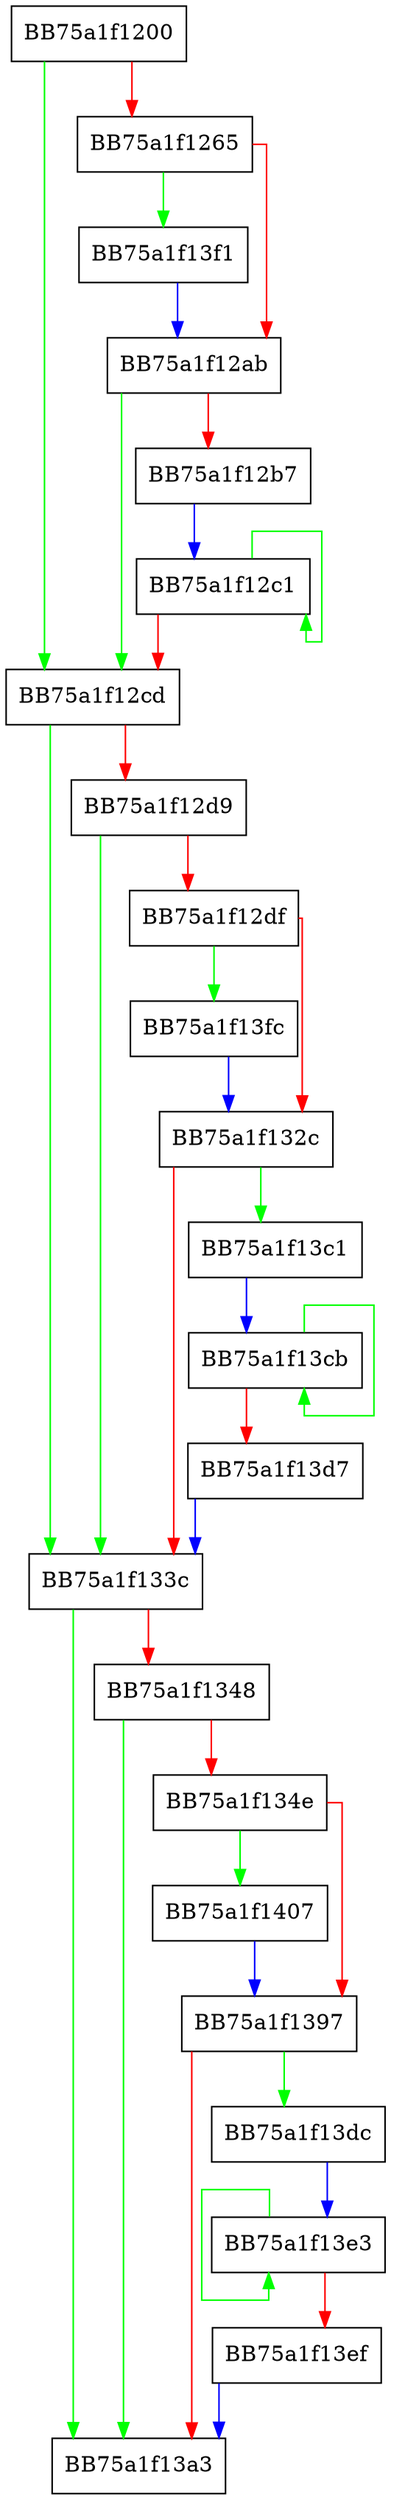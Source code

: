 digraph _update_driver_config_for_throttling {
  node [shape="box"];
  graph [splines=ortho];
  BB75a1f1200 -> BB75a1f12cd [color="green"];
  BB75a1f1200 -> BB75a1f1265 [color="red"];
  BB75a1f1265 -> BB75a1f13f1 [color="green"];
  BB75a1f1265 -> BB75a1f12ab [color="red"];
  BB75a1f12ab -> BB75a1f12cd [color="green"];
  BB75a1f12ab -> BB75a1f12b7 [color="red"];
  BB75a1f12b7 -> BB75a1f12c1 [color="blue"];
  BB75a1f12c1 -> BB75a1f12c1 [color="green"];
  BB75a1f12c1 -> BB75a1f12cd [color="red"];
  BB75a1f12cd -> BB75a1f133c [color="green"];
  BB75a1f12cd -> BB75a1f12d9 [color="red"];
  BB75a1f12d9 -> BB75a1f133c [color="green"];
  BB75a1f12d9 -> BB75a1f12df [color="red"];
  BB75a1f12df -> BB75a1f13fc [color="green"];
  BB75a1f12df -> BB75a1f132c [color="red"];
  BB75a1f132c -> BB75a1f13c1 [color="green"];
  BB75a1f132c -> BB75a1f133c [color="red"];
  BB75a1f133c -> BB75a1f13a3 [color="green"];
  BB75a1f133c -> BB75a1f1348 [color="red"];
  BB75a1f1348 -> BB75a1f13a3 [color="green"];
  BB75a1f1348 -> BB75a1f134e [color="red"];
  BB75a1f134e -> BB75a1f1407 [color="green"];
  BB75a1f134e -> BB75a1f1397 [color="red"];
  BB75a1f1397 -> BB75a1f13dc [color="green"];
  BB75a1f1397 -> BB75a1f13a3 [color="red"];
  BB75a1f13c1 -> BB75a1f13cb [color="blue"];
  BB75a1f13cb -> BB75a1f13cb [color="green"];
  BB75a1f13cb -> BB75a1f13d7 [color="red"];
  BB75a1f13d7 -> BB75a1f133c [color="blue"];
  BB75a1f13dc -> BB75a1f13e3 [color="blue"];
  BB75a1f13e3 -> BB75a1f13e3 [color="green"];
  BB75a1f13e3 -> BB75a1f13ef [color="red"];
  BB75a1f13ef -> BB75a1f13a3 [color="blue"];
  BB75a1f13f1 -> BB75a1f12ab [color="blue"];
  BB75a1f13fc -> BB75a1f132c [color="blue"];
  BB75a1f1407 -> BB75a1f1397 [color="blue"];
}